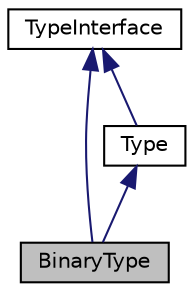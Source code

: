 digraph "BinaryType"
{
  edge [fontname="Helvetica",fontsize="10",labelfontname="Helvetica",labelfontsize="10"];
  node [fontname="Helvetica",fontsize="10",shape=record];
  Node1 [label="BinaryType",height=0.2,width=0.4,color="black", fillcolor="grey75", style="filled", fontcolor="black"];
  Node2 -> Node1 [dir="back",color="midnightblue",fontsize="10",style="solid",fontname="Helvetica"];
  Node2 [label="Type",height=0.2,width=0.4,color="black", fillcolor="white", style="filled",URL="$class_cake_1_1_database_1_1_type.html"];
  Node3 -> Node2 [dir="back",color="midnightblue",fontsize="10",style="solid",fontname="Helvetica"];
  Node3 [label="TypeInterface",height=0.2,width=0.4,color="black", fillcolor="white", style="filled",URL="$interface_cake_1_1_database_1_1_type_interface.html"];
  Node3 -> Node1 [dir="back",color="midnightblue",fontsize="10",style="solid",fontname="Helvetica"];
}
